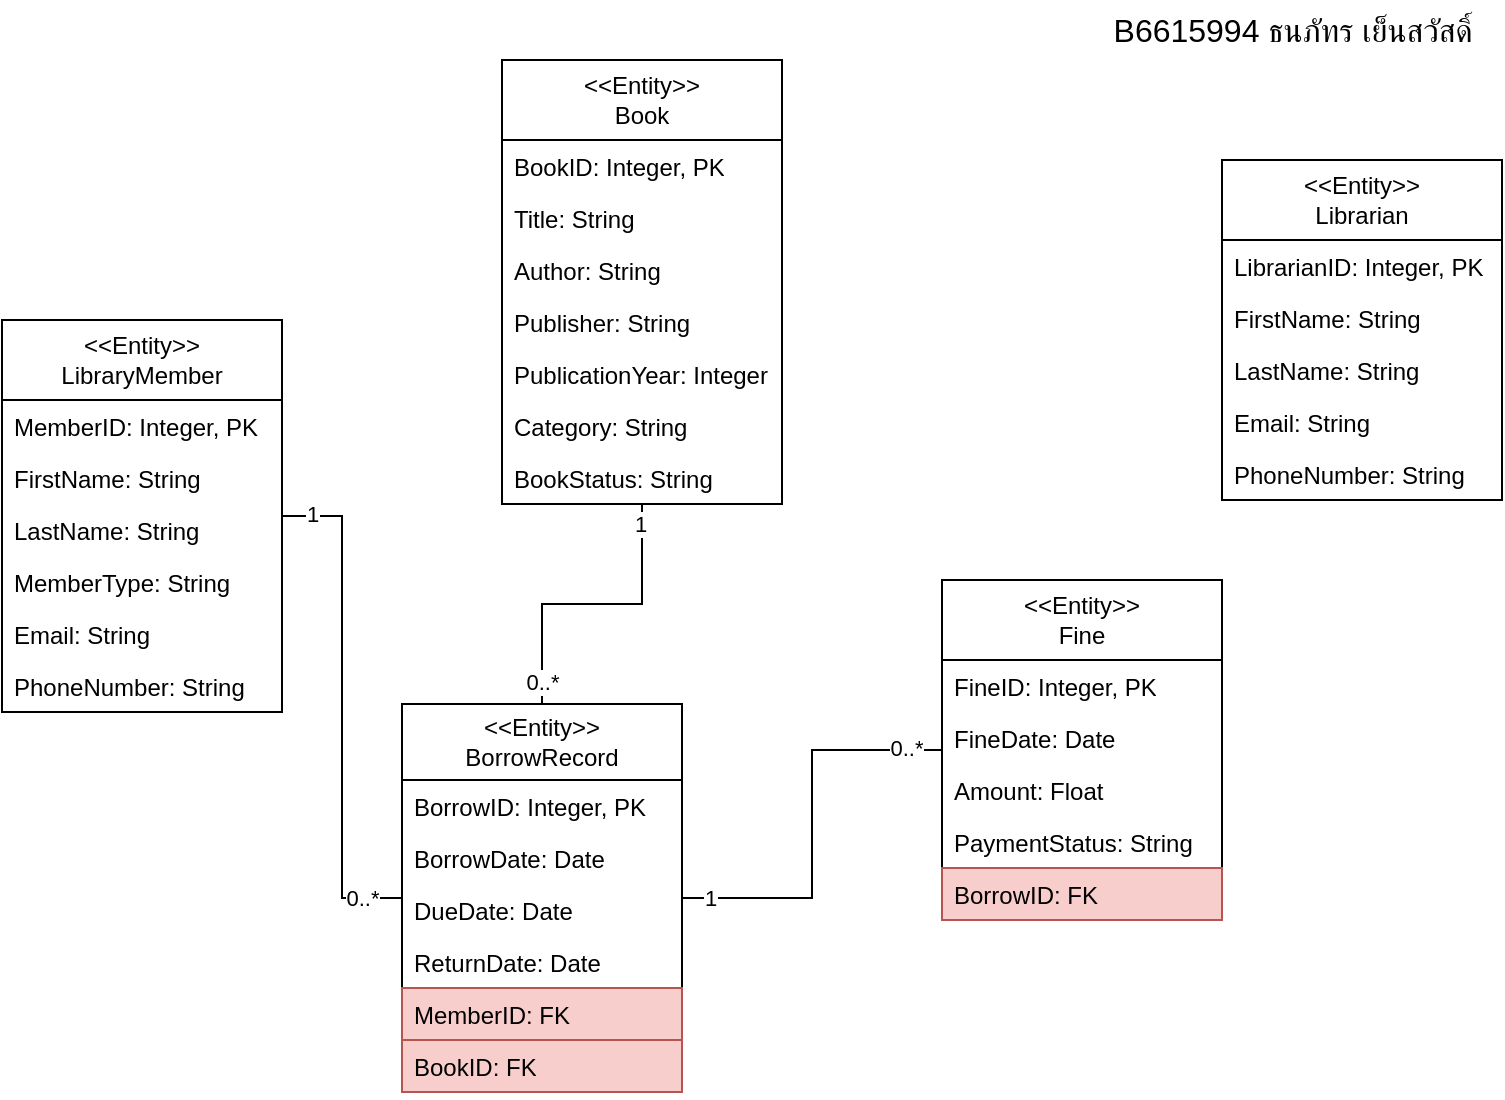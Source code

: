 <mxfile version="28.0.7">
  <diagram name="Page-1" id="cPXvhaQ589PUz_Y_E1mS">
    <mxGraphModel dx="1188" dy="686" grid="1" gridSize="10" guides="1" tooltips="1" connect="1" arrows="1" fold="1" page="1" pageScale="1" pageWidth="850" pageHeight="1100" math="0" shadow="0">
      <root>
        <mxCell id="0" />
        <mxCell id="1" parent="0" />
        <mxCell id="mMvf1ZBHTD6BoxAuDiog-38" style="edgeStyle=orthogonalEdgeStyle;rounded=0;orthogonalLoop=1;jettySize=auto;html=1;entryX=0;entryY=0.5;entryDx=0;entryDy=0;endArrow=none;endFill=0;" edge="1" parent="1" source="mMvf1ZBHTD6BoxAuDiog-1" target="mMvf1ZBHTD6BoxAuDiog-16">
          <mxGeometry relative="1" as="geometry" />
        </mxCell>
        <mxCell id="mMvf1ZBHTD6BoxAuDiog-39" value="1" style="edgeLabel;html=1;align=center;verticalAlign=middle;resizable=0;points=[];" vertex="1" connectable="0" parent="mMvf1ZBHTD6BoxAuDiog-38">
          <mxGeometry x="-0.885" y="1" relative="1" as="geometry">
            <mxPoint as="offset" />
          </mxGeometry>
        </mxCell>
        <mxCell id="mMvf1ZBHTD6BoxAuDiog-41" value="0..*" style="edgeLabel;html=1;align=center;verticalAlign=middle;resizable=0;points=[];" vertex="1" connectable="0" parent="mMvf1ZBHTD6BoxAuDiog-38">
          <mxGeometry x="0.836" relative="1" as="geometry">
            <mxPoint as="offset" />
          </mxGeometry>
        </mxCell>
        <mxCell id="mMvf1ZBHTD6BoxAuDiog-1" value="&amp;lt;&amp;lt;Entity&amp;gt;&amp;gt;&lt;div&gt;LibraryMember&lt;/div&gt;" style="swimlane;fontStyle=0;childLayout=stackLayout;horizontal=1;startSize=40;fillColor=none;horizontalStack=0;resizeParent=1;resizeParentMax=0;resizeLast=0;collapsible=1;marginBottom=0;whiteSpace=wrap;html=1;" vertex="1" parent="1">
          <mxGeometry x="50" y="200" width="140" height="196" as="geometry" />
        </mxCell>
        <mxCell id="mMvf1ZBHTD6BoxAuDiog-2" value="MemberID: Integer, PK" style="text;strokeColor=none;fillColor=none;align=left;verticalAlign=top;spacingLeft=4;spacingRight=4;overflow=hidden;rotatable=0;points=[[0,0.5],[1,0.5]];portConstraint=eastwest;whiteSpace=wrap;html=1;" vertex="1" parent="mMvf1ZBHTD6BoxAuDiog-1">
          <mxGeometry y="40" width="140" height="26" as="geometry" />
        </mxCell>
        <mxCell id="mMvf1ZBHTD6BoxAuDiog-3" value="FirstName: String" style="text;strokeColor=none;fillColor=none;align=left;verticalAlign=top;spacingLeft=4;spacingRight=4;overflow=hidden;rotatable=0;points=[[0,0.5],[1,0.5]];portConstraint=eastwest;whiteSpace=wrap;html=1;" vertex="1" parent="mMvf1ZBHTD6BoxAuDiog-1">
          <mxGeometry y="66" width="140" height="26" as="geometry" />
        </mxCell>
        <mxCell id="mMvf1ZBHTD6BoxAuDiog-4" value="LastName: String" style="text;strokeColor=none;fillColor=none;align=left;verticalAlign=top;spacingLeft=4;spacingRight=4;overflow=hidden;rotatable=0;points=[[0,0.5],[1,0.5]];portConstraint=eastwest;whiteSpace=wrap;html=1;" vertex="1" parent="mMvf1ZBHTD6BoxAuDiog-1">
          <mxGeometry y="92" width="140" height="26" as="geometry" />
        </mxCell>
        <mxCell id="mMvf1ZBHTD6BoxAuDiog-7" value="MemberType: String" style="text;strokeColor=none;fillColor=none;align=left;verticalAlign=top;spacingLeft=4;spacingRight=4;overflow=hidden;rotatable=0;points=[[0,0.5],[1,0.5]];portConstraint=eastwest;whiteSpace=wrap;html=1;" vertex="1" parent="mMvf1ZBHTD6BoxAuDiog-1">
          <mxGeometry y="118" width="140" height="26" as="geometry" />
        </mxCell>
        <mxCell id="mMvf1ZBHTD6BoxAuDiog-6" value="Email: String" style="text;strokeColor=none;fillColor=none;align=left;verticalAlign=top;spacingLeft=4;spacingRight=4;overflow=hidden;rotatable=0;points=[[0,0.5],[1,0.5]];portConstraint=eastwest;whiteSpace=wrap;html=1;" vertex="1" parent="mMvf1ZBHTD6BoxAuDiog-1">
          <mxGeometry y="144" width="140" height="26" as="geometry" />
        </mxCell>
        <mxCell id="mMvf1ZBHTD6BoxAuDiog-5" value="PhoneNumber: String" style="text;strokeColor=none;fillColor=none;align=left;verticalAlign=top;spacingLeft=4;spacingRight=4;overflow=hidden;rotatable=0;points=[[0,0.5],[1,0.5]];portConstraint=eastwest;whiteSpace=wrap;html=1;" vertex="1" parent="mMvf1ZBHTD6BoxAuDiog-1">
          <mxGeometry y="170" width="140" height="26" as="geometry" />
        </mxCell>
        <mxCell id="mMvf1ZBHTD6BoxAuDiog-37" style="edgeStyle=orthogonalEdgeStyle;rounded=0;orthogonalLoop=1;jettySize=auto;html=1;entryX=0.5;entryY=0;entryDx=0;entryDy=0;endArrow=none;endFill=0;" edge="1" parent="1" source="mMvf1ZBHTD6BoxAuDiog-8" target="mMvf1ZBHTD6BoxAuDiog-16">
          <mxGeometry relative="1" as="geometry" />
        </mxCell>
        <mxCell id="mMvf1ZBHTD6BoxAuDiog-42" value="1" style="edgeLabel;html=1;align=center;verticalAlign=middle;resizable=0;points=[];" vertex="1" connectable="0" parent="mMvf1ZBHTD6BoxAuDiog-37">
          <mxGeometry x="-0.866" y="-1" relative="1" as="geometry">
            <mxPoint as="offset" />
          </mxGeometry>
        </mxCell>
        <mxCell id="mMvf1ZBHTD6BoxAuDiog-44" value="0..*" style="edgeLabel;html=1;align=center;verticalAlign=middle;resizable=0;points=[];" vertex="1" connectable="0" parent="mMvf1ZBHTD6BoxAuDiog-37">
          <mxGeometry x="0.848" relative="1" as="geometry">
            <mxPoint as="offset" />
          </mxGeometry>
        </mxCell>
        <mxCell id="mMvf1ZBHTD6BoxAuDiog-8" value="&amp;lt;&amp;lt;Entity&amp;gt;&amp;gt;&lt;div&gt;Book&lt;/div&gt;" style="swimlane;fontStyle=0;childLayout=stackLayout;horizontal=1;startSize=40;fillColor=none;horizontalStack=0;resizeParent=1;resizeParentMax=0;resizeLast=0;collapsible=1;marginBottom=0;whiteSpace=wrap;html=1;" vertex="1" parent="1">
          <mxGeometry x="300" y="70" width="140" height="222" as="geometry" />
        </mxCell>
        <mxCell id="mMvf1ZBHTD6BoxAuDiog-9" value="BookID: Integer, PK" style="text;strokeColor=none;fillColor=none;align=left;verticalAlign=top;spacingLeft=4;spacingRight=4;overflow=hidden;rotatable=0;points=[[0,0.5],[1,0.5]];portConstraint=eastwest;whiteSpace=wrap;html=1;" vertex="1" parent="mMvf1ZBHTD6BoxAuDiog-8">
          <mxGeometry y="40" width="140" height="26" as="geometry" />
        </mxCell>
        <mxCell id="mMvf1ZBHTD6BoxAuDiog-10" value="Title: String" style="text;strokeColor=none;fillColor=none;align=left;verticalAlign=top;spacingLeft=4;spacingRight=4;overflow=hidden;rotatable=0;points=[[0,0.5],[1,0.5]];portConstraint=eastwest;whiteSpace=wrap;html=1;" vertex="1" parent="mMvf1ZBHTD6BoxAuDiog-8">
          <mxGeometry y="66" width="140" height="26" as="geometry" />
        </mxCell>
        <mxCell id="mMvf1ZBHTD6BoxAuDiog-11" value="Author: String" style="text;strokeColor=none;fillColor=none;align=left;verticalAlign=top;spacingLeft=4;spacingRight=4;overflow=hidden;rotatable=0;points=[[0,0.5],[1,0.5]];portConstraint=eastwest;whiteSpace=wrap;html=1;" vertex="1" parent="mMvf1ZBHTD6BoxAuDiog-8">
          <mxGeometry y="92" width="140" height="26" as="geometry" />
        </mxCell>
        <mxCell id="mMvf1ZBHTD6BoxAuDiog-12" value="Publisher: String" style="text;strokeColor=none;fillColor=none;align=left;verticalAlign=top;spacingLeft=4;spacingRight=4;overflow=hidden;rotatable=0;points=[[0,0.5],[1,0.5]];portConstraint=eastwest;whiteSpace=wrap;html=1;" vertex="1" parent="mMvf1ZBHTD6BoxAuDiog-8">
          <mxGeometry y="118" width="140" height="26" as="geometry" />
        </mxCell>
        <mxCell id="mMvf1ZBHTD6BoxAuDiog-13" value="PublicationYear: Integer" style="text;strokeColor=none;fillColor=none;align=left;verticalAlign=top;spacingLeft=4;spacingRight=4;overflow=hidden;rotatable=0;points=[[0,0.5],[1,0.5]];portConstraint=eastwest;whiteSpace=wrap;html=1;" vertex="1" parent="mMvf1ZBHTD6BoxAuDiog-8">
          <mxGeometry y="144" width="140" height="26" as="geometry" />
        </mxCell>
        <mxCell id="mMvf1ZBHTD6BoxAuDiog-14" value="Category: String" style="text;strokeColor=none;fillColor=none;align=left;verticalAlign=top;spacingLeft=4;spacingRight=4;overflow=hidden;rotatable=0;points=[[0,0.5],[1,0.5]];portConstraint=eastwest;whiteSpace=wrap;html=1;" vertex="1" parent="mMvf1ZBHTD6BoxAuDiog-8">
          <mxGeometry y="170" width="140" height="26" as="geometry" />
        </mxCell>
        <mxCell id="mMvf1ZBHTD6BoxAuDiog-15" value="BookStatus: String" style="text;strokeColor=none;fillColor=none;align=left;verticalAlign=top;spacingLeft=4;spacingRight=4;overflow=hidden;rotatable=0;points=[[0,0.5],[1,0.5]];portConstraint=eastwest;whiteSpace=wrap;html=1;" vertex="1" parent="mMvf1ZBHTD6BoxAuDiog-8">
          <mxGeometry y="196" width="140" height="26" as="geometry" />
        </mxCell>
        <mxCell id="mMvf1ZBHTD6BoxAuDiog-36" style="edgeStyle=orthogonalEdgeStyle;rounded=0;orthogonalLoop=1;jettySize=auto;html=1;entryX=0;entryY=0.5;entryDx=0;entryDy=0;endArrow=none;endFill=0;" edge="1" parent="1" source="mMvf1ZBHTD6BoxAuDiog-16" target="mMvf1ZBHTD6BoxAuDiog-23">
          <mxGeometry relative="1" as="geometry" />
        </mxCell>
        <mxCell id="mMvf1ZBHTD6BoxAuDiog-46" value="1" style="edgeLabel;html=1;align=center;verticalAlign=middle;resizable=0;points=[];" vertex="1" connectable="0" parent="mMvf1ZBHTD6BoxAuDiog-36">
          <mxGeometry x="-0.867" relative="1" as="geometry">
            <mxPoint as="offset" />
          </mxGeometry>
        </mxCell>
        <mxCell id="mMvf1ZBHTD6BoxAuDiog-47" value="0..*" style="edgeLabel;html=1;align=center;verticalAlign=middle;resizable=0;points=[];" vertex="1" connectable="0" parent="mMvf1ZBHTD6BoxAuDiog-36">
          <mxGeometry x="0.819" y="1" relative="1" as="geometry">
            <mxPoint as="offset" />
          </mxGeometry>
        </mxCell>
        <mxCell id="mMvf1ZBHTD6BoxAuDiog-16" value="&amp;lt;&amp;lt;Entity&amp;gt;&amp;gt;&lt;div&gt;BorrowRecord&lt;/div&gt;" style="swimlane;fontStyle=0;childLayout=stackLayout;horizontal=1;startSize=38;fillColor=none;horizontalStack=0;resizeParent=1;resizeParentMax=0;resizeLast=0;collapsible=1;marginBottom=0;whiteSpace=wrap;html=1;" vertex="1" parent="1">
          <mxGeometry x="250" y="392" width="140" height="194" as="geometry" />
        </mxCell>
        <mxCell id="mMvf1ZBHTD6BoxAuDiog-17" value="BorrowID: Integer, PK" style="text;strokeColor=none;fillColor=none;align=left;verticalAlign=top;spacingLeft=4;spacingRight=4;overflow=hidden;rotatable=0;points=[[0,0.5],[1,0.5]];portConstraint=eastwest;whiteSpace=wrap;html=1;" vertex="1" parent="mMvf1ZBHTD6BoxAuDiog-16">
          <mxGeometry y="38" width="140" height="26" as="geometry" />
        </mxCell>
        <mxCell id="mMvf1ZBHTD6BoxAuDiog-18" value="BorrowDate: Date" style="text;strokeColor=none;fillColor=none;align=left;verticalAlign=top;spacingLeft=4;spacingRight=4;overflow=hidden;rotatable=0;points=[[0,0.5],[1,0.5]];portConstraint=eastwest;whiteSpace=wrap;html=1;" vertex="1" parent="mMvf1ZBHTD6BoxAuDiog-16">
          <mxGeometry y="64" width="140" height="26" as="geometry" />
        </mxCell>
        <mxCell id="mMvf1ZBHTD6BoxAuDiog-19" value="DueDate: Date" style="text;strokeColor=none;fillColor=none;align=left;verticalAlign=top;spacingLeft=4;spacingRight=4;overflow=hidden;rotatable=0;points=[[0,0.5],[1,0.5]];portConstraint=eastwest;whiteSpace=wrap;html=1;" vertex="1" parent="mMvf1ZBHTD6BoxAuDiog-16">
          <mxGeometry y="90" width="140" height="26" as="geometry" />
        </mxCell>
        <mxCell id="mMvf1ZBHTD6BoxAuDiog-20" value="ReturnDate: Date" style="text;strokeColor=none;fillColor=none;align=left;verticalAlign=top;spacingLeft=4;spacingRight=4;overflow=hidden;rotatable=0;points=[[0,0.5],[1,0.5]];portConstraint=eastwest;whiteSpace=wrap;html=1;" vertex="1" parent="mMvf1ZBHTD6BoxAuDiog-16">
          <mxGeometry y="116" width="140" height="26" as="geometry" />
        </mxCell>
        <mxCell id="mMvf1ZBHTD6BoxAuDiog-21" value="MemberID: FK" style="text;strokeColor=#b85450;fillColor=#f8cecc;align=left;verticalAlign=top;spacingLeft=4;spacingRight=4;overflow=hidden;rotatable=0;points=[[0,0.5],[1,0.5]];portConstraint=eastwest;whiteSpace=wrap;html=1;" vertex="1" parent="mMvf1ZBHTD6BoxAuDiog-16">
          <mxGeometry y="142" width="140" height="26" as="geometry" />
        </mxCell>
        <mxCell id="mMvf1ZBHTD6BoxAuDiog-22" value="BookID: FK" style="text;strokeColor=#b85450;fillColor=#f8cecc;align=left;verticalAlign=top;spacingLeft=4;spacingRight=4;overflow=hidden;rotatable=0;points=[[0,0.5],[1,0.5]];portConstraint=eastwest;whiteSpace=wrap;html=1;" vertex="1" parent="mMvf1ZBHTD6BoxAuDiog-16">
          <mxGeometry y="168" width="140" height="26" as="geometry" />
        </mxCell>
        <mxCell id="mMvf1ZBHTD6BoxAuDiog-23" value="&amp;lt;&amp;lt;Entity&amp;gt;&amp;gt;&lt;div&gt;Fine&lt;/div&gt;" style="swimlane;fontStyle=0;childLayout=stackLayout;horizontal=1;startSize=40;fillColor=none;horizontalStack=0;resizeParent=1;resizeParentMax=0;resizeLast=0;collapsible=1;marginBottom=0;whiteSpace=wrap;html=1;" vertex="1" parent="1">
          <mxGeometry x="520" y="330" width="140" height="170" as="geometry" />
        </mxCell>
        <mxCell id="mMvf1ZBHTD6BoxAuDiog-24" value="FineID: Integer, PK" style="text;strokeColor=none;fillColor=none;align=left;verticalAlign=top;spacingLeft=4;spacingRight=4;overflow=hidden;rotatable=0;points=[[0,0.5],[1,0.5]];portConstraint=eastwest;whiteSpace=wrap;html=1;" vertex="1" parent="mMvf1ZBHTD6BoxAuDiog-23">
          <mxGeometry y="40" width="140" height="26" as="geometry" />
        </mxCell>
        <mxCell id="mMvf1ZBHTD6BoxAuDiog-25" value="FineDate: Date" style="text;strokeColor=none;fillColor=none;align=left;verticalAlign=top;spacingLeft=4;spacingRight=4;overflow=hidden;rotatable=0;points=[[0,0.5],[1,0.5]];portConstraint=eastwest;whiteSpace=wrap;html=1;" vertex="1" parent="mMvf1ZBHTD6BoxAuDiog-23">
          <mxGeometry y="66" width="140" height="26" as="geometry" />
        </mxCell>
        <mxCell id="mMvf1ZBHTD6BoxAuDiog-26" value="Amount: Float" style="text;strokeColor=none;fillColor=none;align=left;verticalAlign=top;spacingLeft=4;spacingRight=4;overflow=hidden;rotatable=0;points=[[0,0.5],[1,0.5]];portConstraint=eastwest;whiteSpace=wrap;html=1;" vertex="1" parent="mMvf1ZBHTD6BoxAuDiog-23">
          <mxGeometry y="92" width="140" height="26" as="geometry" />
        </mxCell>
        <mxCell id="mMvf1ZBHTD6BoxAuDiog-27" value="PaymentStatus: String" style="text;strokeColor=none;fillColor=none;align=left;verticalAlign=top;spacingLeft=4;spacingRight=4;overflow=hidden;rotatable=0;points=[[0,0.5],[1,0.5]];portConstraint=eastwest;whiteSpace=wrap;html=1;" vertex="1" parent="mMvf1ZBHTD6BoxAuDiog-23">
          <mxGeometry y="118" width="140" height="26" as="geometry" />
        </mxCell>
        <mxCell id="mMvf1ZBHTD6BoxAuDiog-28" value="BorrowID: FK" style="text;strokeColor=#b85450;fillColor=#f8cecc;align=left;verticalAlign=top;spacingLeft=4;spacingRight=4;overflow=hidden;rotatable=0;points=[[0,0.5],[1,0.5]];portConstraint=eastwest;whiteSpace=wrap;html=1;" vertex="1" parent="mMvf1ZBHTD6BoxAuDiog-23">
          <mxGeometry y="144" width="140" height="26" as="geometry" />
        </mxCell>
        <mxCell id="mMvf1ZBHTD6BoxAuDiog-30" value="&amp;lt;&amp;lt;Entity&amp;gt;&amp;gt;&lt;div&gt;Librarian&lt;/div&gt;" style="swimlane;fontStyle=0;childLayout=stackLayout;horizontal=1;startSize=40;fillColor=none;horizontalStack=0;resizeParent=1;resizeParentMax=0;resizeLast=0;collapsible=1;marginBottom=0;whiteSpace=wrap;html=1;" vertex="1" parent="1">
          <mxGeometry x="660" y="120" width="140" height="170" as="geometry" />
        </mxCell>
        <mxCell id="mMvf1ZBHTD6BoxAuDiog-31" value="LibrarianID: Integer, PK" style="text;strokeColor=none;fillColor=none;align=left;verticalAlign=top;spacingLeft=4;spacingRight=4;overflow=hidden;rotatable=0;points=[[0,0.5],[1,0.5]];portConstraint=eastwest;whiteSpace=wrap;html=1;" vertex="1" parent="mMvf1ZBHTD6BoxAuDiog-30">
          <mxGeometry y="40" width="140" height="26" as="geometry" />
        </mxCell>
        <mxCell id="mMvf1ZBHTD6BoxAuDiog-32" value="FirstName: String" style="text;strokeColor=none;fillColor=none;align=left;verticalAlign=top;spacingLeft=4;spacingRight=4;overflow=hidden;rotatable=0;points=[[0,0.5],[1,0.5]];portConstraint=eastwest;whiteSpace=wrap;html=1;" vertex="1" parent="mMvf1ZBHTD6BoxAuDiog-30">
          <mxGeometry y="66" width="140" height="26" as="geometry" />
        </mxCell>
        <mxCell id="mMvf1ZBHTD6BoxAuDiog-33" value="LastName: String" style="text;strokeColor=none;fillColor=none;align=left;verticalAlign=top;spacingLeft=4;spacingRight=4;overflow=hidden;rotatable=0;points=[[0,0.5],[1,0.5]];portConstraint=eastwest;whiteSpace=wrap;html=1;" vertex="1" parent="mMvf1ZBHTD6BoxAuDiog-30">
          <mxGeometry y="92" width="140" height="26" as="geometry" />
        </mxCell>
        <mxCell id="mMvf1ZBHTD6BoxAuDiog-34" value="Email: String" style="text;strokeColor=none;fillColor=none;align=left;verticalAlign=top;spacingLeft=4;spacingRight=4;overflow=hidden;rotatable=0;points=[[0,0.5],[1,0.5]];portConstraint=eastwest;whiteSpace=wrap;html=1;" vertex="1" parent="mMvf1ZBHTD6BoxAuDiog-30">
          <mxGeometry y="118" width="140" height="26" as="geometry" />
        </mxCell>
        <mxCell id="mMvf1ZBHTD6BoxAuDiog-35" value="PhoneNumber: String" style="text;strokeColor=none;fillColor=none;align=left;verticalAlign=top;spacingLeft=4;spacingRight=4;overflow=hidden;rotatable=0;points=[[0,0.5],[1,0.5]];portConstraint=eastwest;whiteSpace=wrap;html=1;" vertex="1" parent="mMvf1ZBHTD6BoxAuDiog-30">
          <mxGeometry y="144" width="140" height="26" as="geometry" />
        </mxCell>
        <mxCell id="mMvf1ZBHTD6BoxAuDiog-52" value="B6615994 ธนภัทร เย็นสวัสดิ์" style="text;html=1;align=center;verticalAlign=middle;resizable=0;points=[];autosize=1;strokeColor=none;fillColor=none;fontSize=16;" vertex="1" parent="1">
          <mxGeometry x="590" y="40" width="210" height="30" as="geometry" />
        </mxCell>
      </root>
    </mxGraphModel>
  </diagram>
</mxfile>
